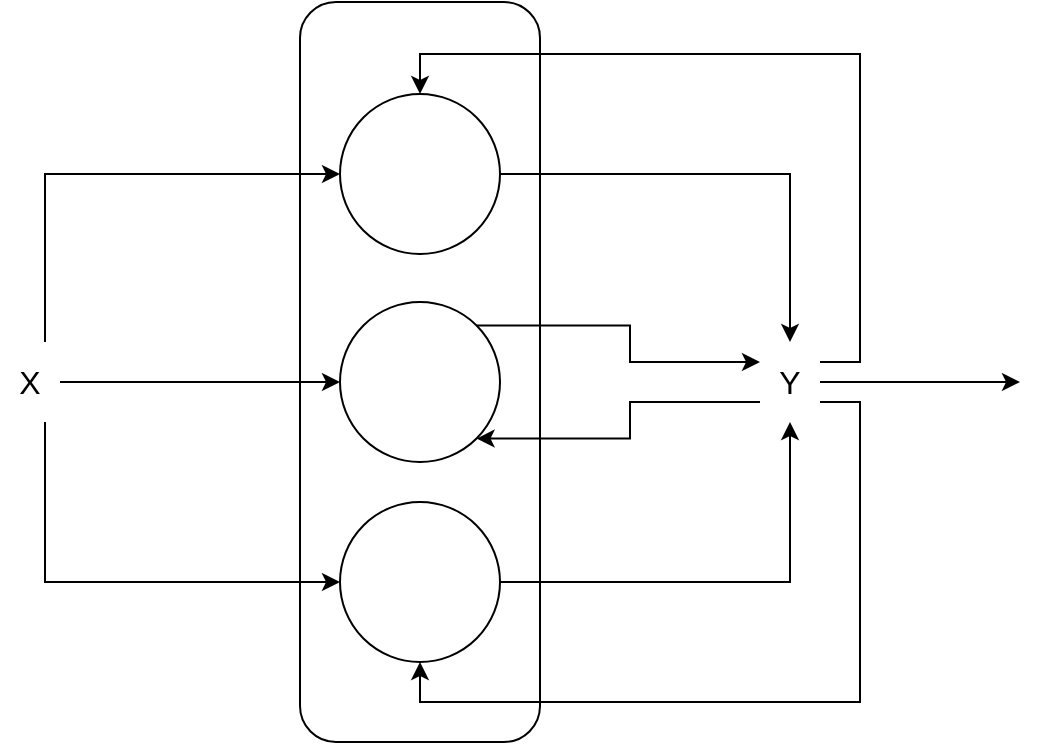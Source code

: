 <mxfile version="11.2.2" type="device" pages="1"><diagram id="onW3gO7OitXL3GMEtFVw" name="Page-1"><mxGraphModel dx="1189" dy="865" grid="1" gridSize="10" guides="1" tooltips="1" connect="1" arrows="1" fold="1" page="1" pageScale="1" pageWidth="827" pageHeight="1169" math="0" shadow="0"><root><mxCell id="0"/><mxCell id="1" parent="0"/><mxCell id="1YPH69_XKXbVOHxzhGgj-2" value="" style="rounded=1;whiteSpace=wrap;html=1;" vertex="1" parent="1"><mxGeometry x="280" y="210" width="120" height="370" as="geometry"/></mxCell><mxCell id="1YPH69_XKXbVOHxzhGgj-11" style="edgeStyle=orthogonalEdgeStyle;rounded=0;orthogonalLoop=1;jettySize=auto;html=1;exitX=1;exitY=0.5;exitDx=0;exitDy=0;entryX=0.5;entryY=0;entryDx=0;entryDy=0;" edge="1" parent="1" source="1YPH69_XKXbVOHxzhGgj-3" target="1YPH69_XKXbVOHxzhGgj-10"><mxGeometry relative="1" as="geometry"/></mxCell><mxCell id="1YPH69_XKXbVOHxzhGgj-3" value="" style="ellipse;whiteSpace=wrap;html=1;aspect=fixed;" vertex="1" parent="1"><mxGeometry x="300" y="256" width="80" height="80" as="geometry"/></mxCell><mxCell id="1YPH69_XKXbVOHxzhGgj-18" style="edgeStyle=orthogonalEdgeStyle;rounded=0;orthogonalLoop=1;jettySize=auto;html=1;exitX=1;exitY=0;exitDx=0;exitDy=0;entryX=0;entryY=0.25;entryDx=0;entryDy=0;" edge="1" parent="1" source="1YPH69_XKXbVOHxzhGgj-4" target="1YPH69_XKXbVOHxzhGgj-10"><mxGeometry relative="1" as="geometry"/></mxCell><mxCell id="1YPH69_XKXbVOHxzhGgj-4" value="" style="ellipse;whiteSpace=wrap;html=1;aspect=fixed;" vertex="1" parent="1"><mxGeometry x="300" y="360" width="80" height="80" as="geometry"/></mxCell><mxCell id="1YPH69_XKXbVOHxzhGgj-12" style="edgeStyle=orthogonalEdgeStyle;rounded=0;orthogonalLoop=1;jettySize=auto;html=1;exitX=1;exitY=0.5;exitDx=0;exitDy=0;entryX=0.5;entryY=1;entryDx=0;entryDy=0;" edge="1" parent="1" source="1YPH69_XKXbVOHxzhGgj-5" target="1YPH69_XKXbVOHxzhGgj-10"><mxGeometry relative="1" as="geometry"/></mxCell><mxCell id="1YPH69_XKXbVOHxzhGgj-5" value="" style="ellipse;whiteSpace=wrap;html=1;aspect=fixed;" vertex="1" parent="1"><mxGeometry x="300" y="460" width="80" height="80" as="geometry"/></mxCell><mxCell id="1YPH69_XKXbVOHxzhGgj-7" style="edgeStyle=orthogonalEdgeStyle;rounded=0;orthogonalLoop=1;jettySize=auto;html=1;exitX=0.75;exitY=0;exitDx=0;exitDy=0;entryX=0;entryY=0.5;entryDx=0;entryDy=0;" edge="1" parent="1" source="1YPH69_XKXbVOHxzhGgj-6" target="1YPH69_XKXbVOHxzhGgj-3"><mxGeometry relative="1" as="geometry"/></mxCell><mxCell id="1YPH69_XKXbVOHxzhGgj-8" style="edgeStyle=orthogonalEdgeStyle;rounded=0;orthogonalLoop=1;jettySize=auto;html=1;exitX=1;exitY=0.5;exitDx=0;exitDy=0;" edge="1" parent="1" source="1YPH69_XKXbVOHxzhGgj-6" target="1YPH69_XKXbVOHxzhGgj-4"><mxGeometry relative="1" as="geometry"/></mxCell><mxCell id="1YPH69_XKXbVOHxzhGgj-9" style="edgeStyle=orthogonalEdgeStyle;rounded=0;orthogonalLoop=1;jettySize=auto;html=1;exitX=0.75;exitY=1;exitDx=0;exitDy=0;entryX=0;entryY=0.5;entryDx=0;entryDy=0;" edge="1" parent="1" source="1YPH69_XKXbVOHxzhGgj-6" target="1YPH69_XKXbVOHxzhGgj-5"><mxGeometry relative="1" as="geometry"/></mxCell><mxCell id="1YPH69_XKXbVOHxzhGgj-6" value="&lt;span style=&quot;font-size: 16px&quot;&gt;X&lt;br&gt;&lt;/span&gt;" style="text;html=1;strokeColor=none;fillColor=none;align=center;verticalAlign=middle;whiteSpace=wrap;rounded=0;" vertex="1" parent="1"><mxGeometry x="130" y="380" width="30" height="40" as="geometry"/></mxCell><mxCell id="1YPH69_XKXbVOHxzhGgj-15" style="edgeStyle=orthogonalEdgeStyle;rounded=0;orthogonalLoop=1;jettySize=auto;html=1;exitX=1;exitY=0.75;exitDx=0;exitDy=0;entryX=0.5;entryY=1;entryDx=0;entryDy=0;" edge="1" parent="1" source="1YPH69_XKXbVOHxzhGgj-10" target="1YPH69_XKXbVOHxzhGgj-5"><mxGeometry relative="1" as="geometry"/></mxCell><mxCell id="1YPH69_XKXbVOHxzhGgj-16" style="edgeStyle=orthogonalEdgeStyle;rounded=0;orthogonalLoop=1;jettySize=auto;html=1;exitX=1;exitY=0.25;exitDx=0;exitDy=0;entryX=0.5;entryY=0;entryDx=0;entryDy=0;" edge="1" parent="1" source="1YPH69_XKXbVOHxzhGgj-10" target="1YPH69_XKXbVOHxzhGgj-3"><mxGeometry relative="1" as="geometry"/></mxCell><mxCell id="1YPH69_XKXbVOHxzhGgj-17" style="edgeStyle=orthogonalEdgeStyle;rounded=0;orthogonalLoop=1;jettySize=auto;html=1;exitX=1;exitY=0.5;exitDx=0;exitDy=0;" edge="1" parent="1" source="1YPH69_XKXbVOHxzhGgj-10"><mxGeometry relative="1" as="geometry"><mxPoint x="640" y="400" as="targetPoint"/></mxGeometry></mxCell><mxCell id="1YPH69_XKXbVOHxzhGgj-19" style="edgeStyle=orthogonalEdgeStyle;rounded=0;orthogonalLoop=1;jettySize=auto;html=1;exitX=0;exitY=0.75;exitDx=0;exitDy=0;entryX=1;entryY=1;entryDx=0;entryDy=0;" edge="1" parent="1" source="1YPH69_XKXbVOHxzhGgj-10" target="1YPH69_XKXbVOHxzhGgj-4"><mxGeometry relative="1" as="geometry"/></mxCell><mxCell id="1YPH69_XKXbVOHxzhGgj-10" value="&lt;span style=&quot;font-size: 16px&quot;&gt;Y&lt;br&gt;&lt;/span&gt;" style="text;html=1;strokeColor=none;fillColor=none;align=center;verticalAlign=middle;whiteSpace=wrap;rounded=0;" vertex="1" parent="1"><mxGeometry x="510" y="380" width="30" height="40" as="geometry"/></mxCell></root></mxGraphModel></diagram></mxfile>
